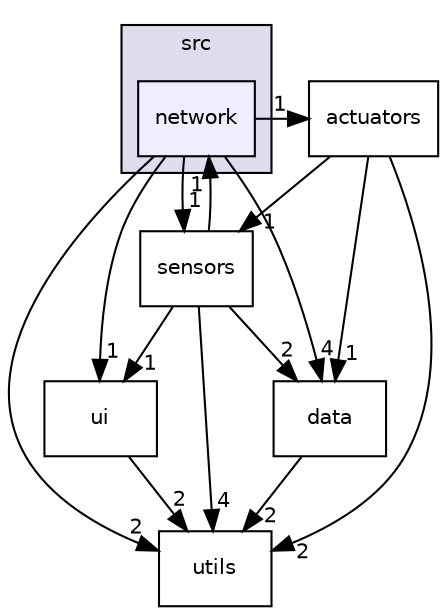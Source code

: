digraph "src/network" {
  compound=true
  node [ fontsize="10", fontname="Helvetica"];
  edge [ labelfontsize="10", labelfontname="Helvetica"];
  subgraph clusterdir_68267d1309a1af8e8297ef4c3efbcdba {
    graph [ bgcolor="#ddddee", pencolor="black", label="src" fontname="Helvetica", fontsize="10", URL="dir_68267d1309a1af8e8297ef4c3efbcdba.html"]
  dir_fc4c7f03e1a69a98c370fae55a743828 [shape=box, label="network", style="filled", fillcolor="#eeeeff", pencolor="black", URL="dir_fc4c7f03e1a69a98c370fae55a743828.html"];
  }
  dir_c1be8d27e7f84178e95f152701110b19 [shape=box label="data" URL="dir_c1be8d27e7f84178e95f152701110b19.html"];
  dir_7349e89ef19c117195f8e371603e1b1f [shape=box label="sensors" URL="dir_7349e89ef19c117195f8e371603e1b1f.html"];
  dir_270b4e82ca98b8b59aa4791d825b6dab [shape=box label="actuators" URL="dir_270b4e82ca98b8b59aa4791d825b6dab.html"];
  dir_da5c6b39c0a2f54e57df6799511cd3ab [shape=box label="ui" URL="dir_da5c6b39c0a2f54e57df6799511cd3ab.html"];
  dir_313caf1132e152dd9b58bea13a4052ca [shape=box label="utils" URL="dir_313caf1132e152dd9b58bea13a4052ca.html"];
  dir_c1be8d27e7f84178e95f152701110b19->dir_313caf1132e152dd9b58bea13a4052ca [headlabel="2", labeldistance=1.5 headhref="dir_000003_000007.html"];
  dir_7349e89ef19c117195f8e371603e1b1f->dir_c1be8d27e7f84178e95f152701110b19 [headlabel="2", labeldistance=1.5 headhref="dir_000005_000003.html"];
  dir_7349e89ef19c117195f8e371603e1b1f->dir_fc4c7f03e1a69a98c370fae55a743828 [headlabel="1", labeldistance=1.5 headhref="dir_000005_000004.html"];
  dir_7349e89ef19c117195f8e371603e1b1f->dir_313caf1132e152dd9b58bea13a4052ca [headlabel="4", labeldistance=1.5 headhref="dir_000005_000007.html"];
  dir_7349e89ef19c117195f8e371603e1b1f->dir_da5c6b39c0a2f54e57df6799511cd3ab [headlabel="1", labeldistance=1.5 headhref="dir_000005_000006.html"];
  dir_270b4e82ca98b8b59aa4791d825b6dab->dir_c1be8d27e7f84178e95f152701110b19 [headlabel="1", labeldistance=1.5 headhref="dir_000001_000003.html"];
  dir_270b4e82ca98b8b59aa4791d825b6dab->dir_7349e89ef19c117195f8e371603e1b1f [headlabel="1", labeldistance=1.5 headhref="dir_000001_000005.html"];
  dir_270b4e82ca98b8b59aa4791d825b6dab->dir_313caf1132e152dd9b58bea13a4052ca [headlabel="2", labeldistance=1.5 headhref="dir_000001_000007.html"];
  dir_fc4c7f03e1a69a98c370fae55a743828->dir_c1be8d27e7f84178e95f152701110b19 [headlabel="4", labeldistance=1.5 headhref="dir_000004_000003.html"];
  dir_fc4c7f03e1a69a98c370fae55a743828->dir_7349e89ef19c117195f8e371603e1b1f [headlabel="1", labeldistance=1.5 headhref="dir_000004_000005.html"];
  dir_fc4c7f03e1a69a98c370fae55a743828->dir_270b4e82ca98b8b59aa4791d825b6dab [headlabel="1", labeldistance=1.5 headhref="dir_000004_000001.html"];
  dir_fc4c7f03e1a69a98c370fae55a743828->dir_da5c6b39c0a2f54e57df6799511cd3ab [headlabel="1", labeldistance=1.5 headhref="dir_000004_000006.html"];
  dir_fc4c7f03e1a69a98c370fae55a743828->dir_313caf1132e152dd9b58bea13a4052ca [headlabel="2", labeldistance=1.5 headhref="dir_000004_000007.html"];
  dir_da5c6b39c0a2f54e57df6799511cd3ab->dir_313caf1132e152dd9b58bea13a4052ca [headlabel="2", labeldistance=1.5 headhref="dir_000006_000007.html"];
}
